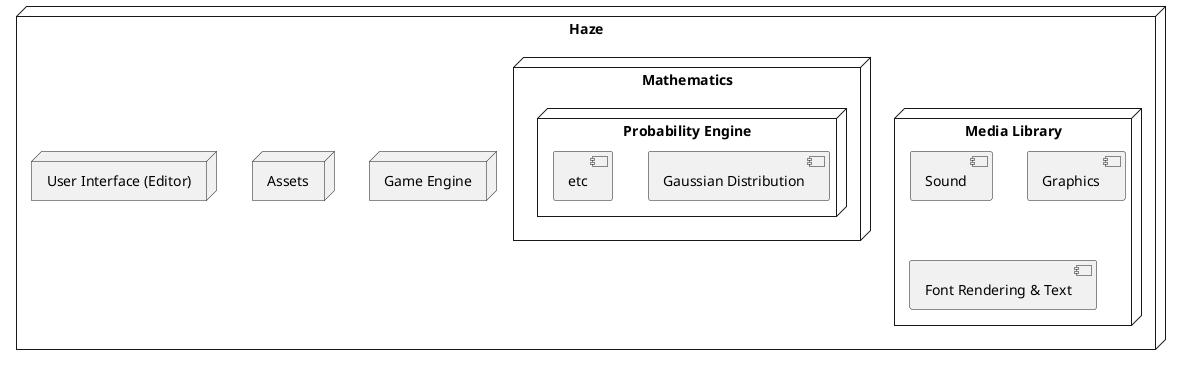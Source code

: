 ' Component diagram to show the generic software stack that would be able to 
' realize the idea of the haze editor 

@startuml

node Haze {

  node "Media Library" {
    [Sound]
    [Graphics]
    [Font Rendering & Text]
  }

  node "Game Engine" {
  }

  node Assets {
  }

  node "Mathematics" {
    node "Probability Engine" {
      [Gaussian Distribution]
      [etc]
    }
  }

  node "User Interface (Editor)" {
  }

}

@enduml

